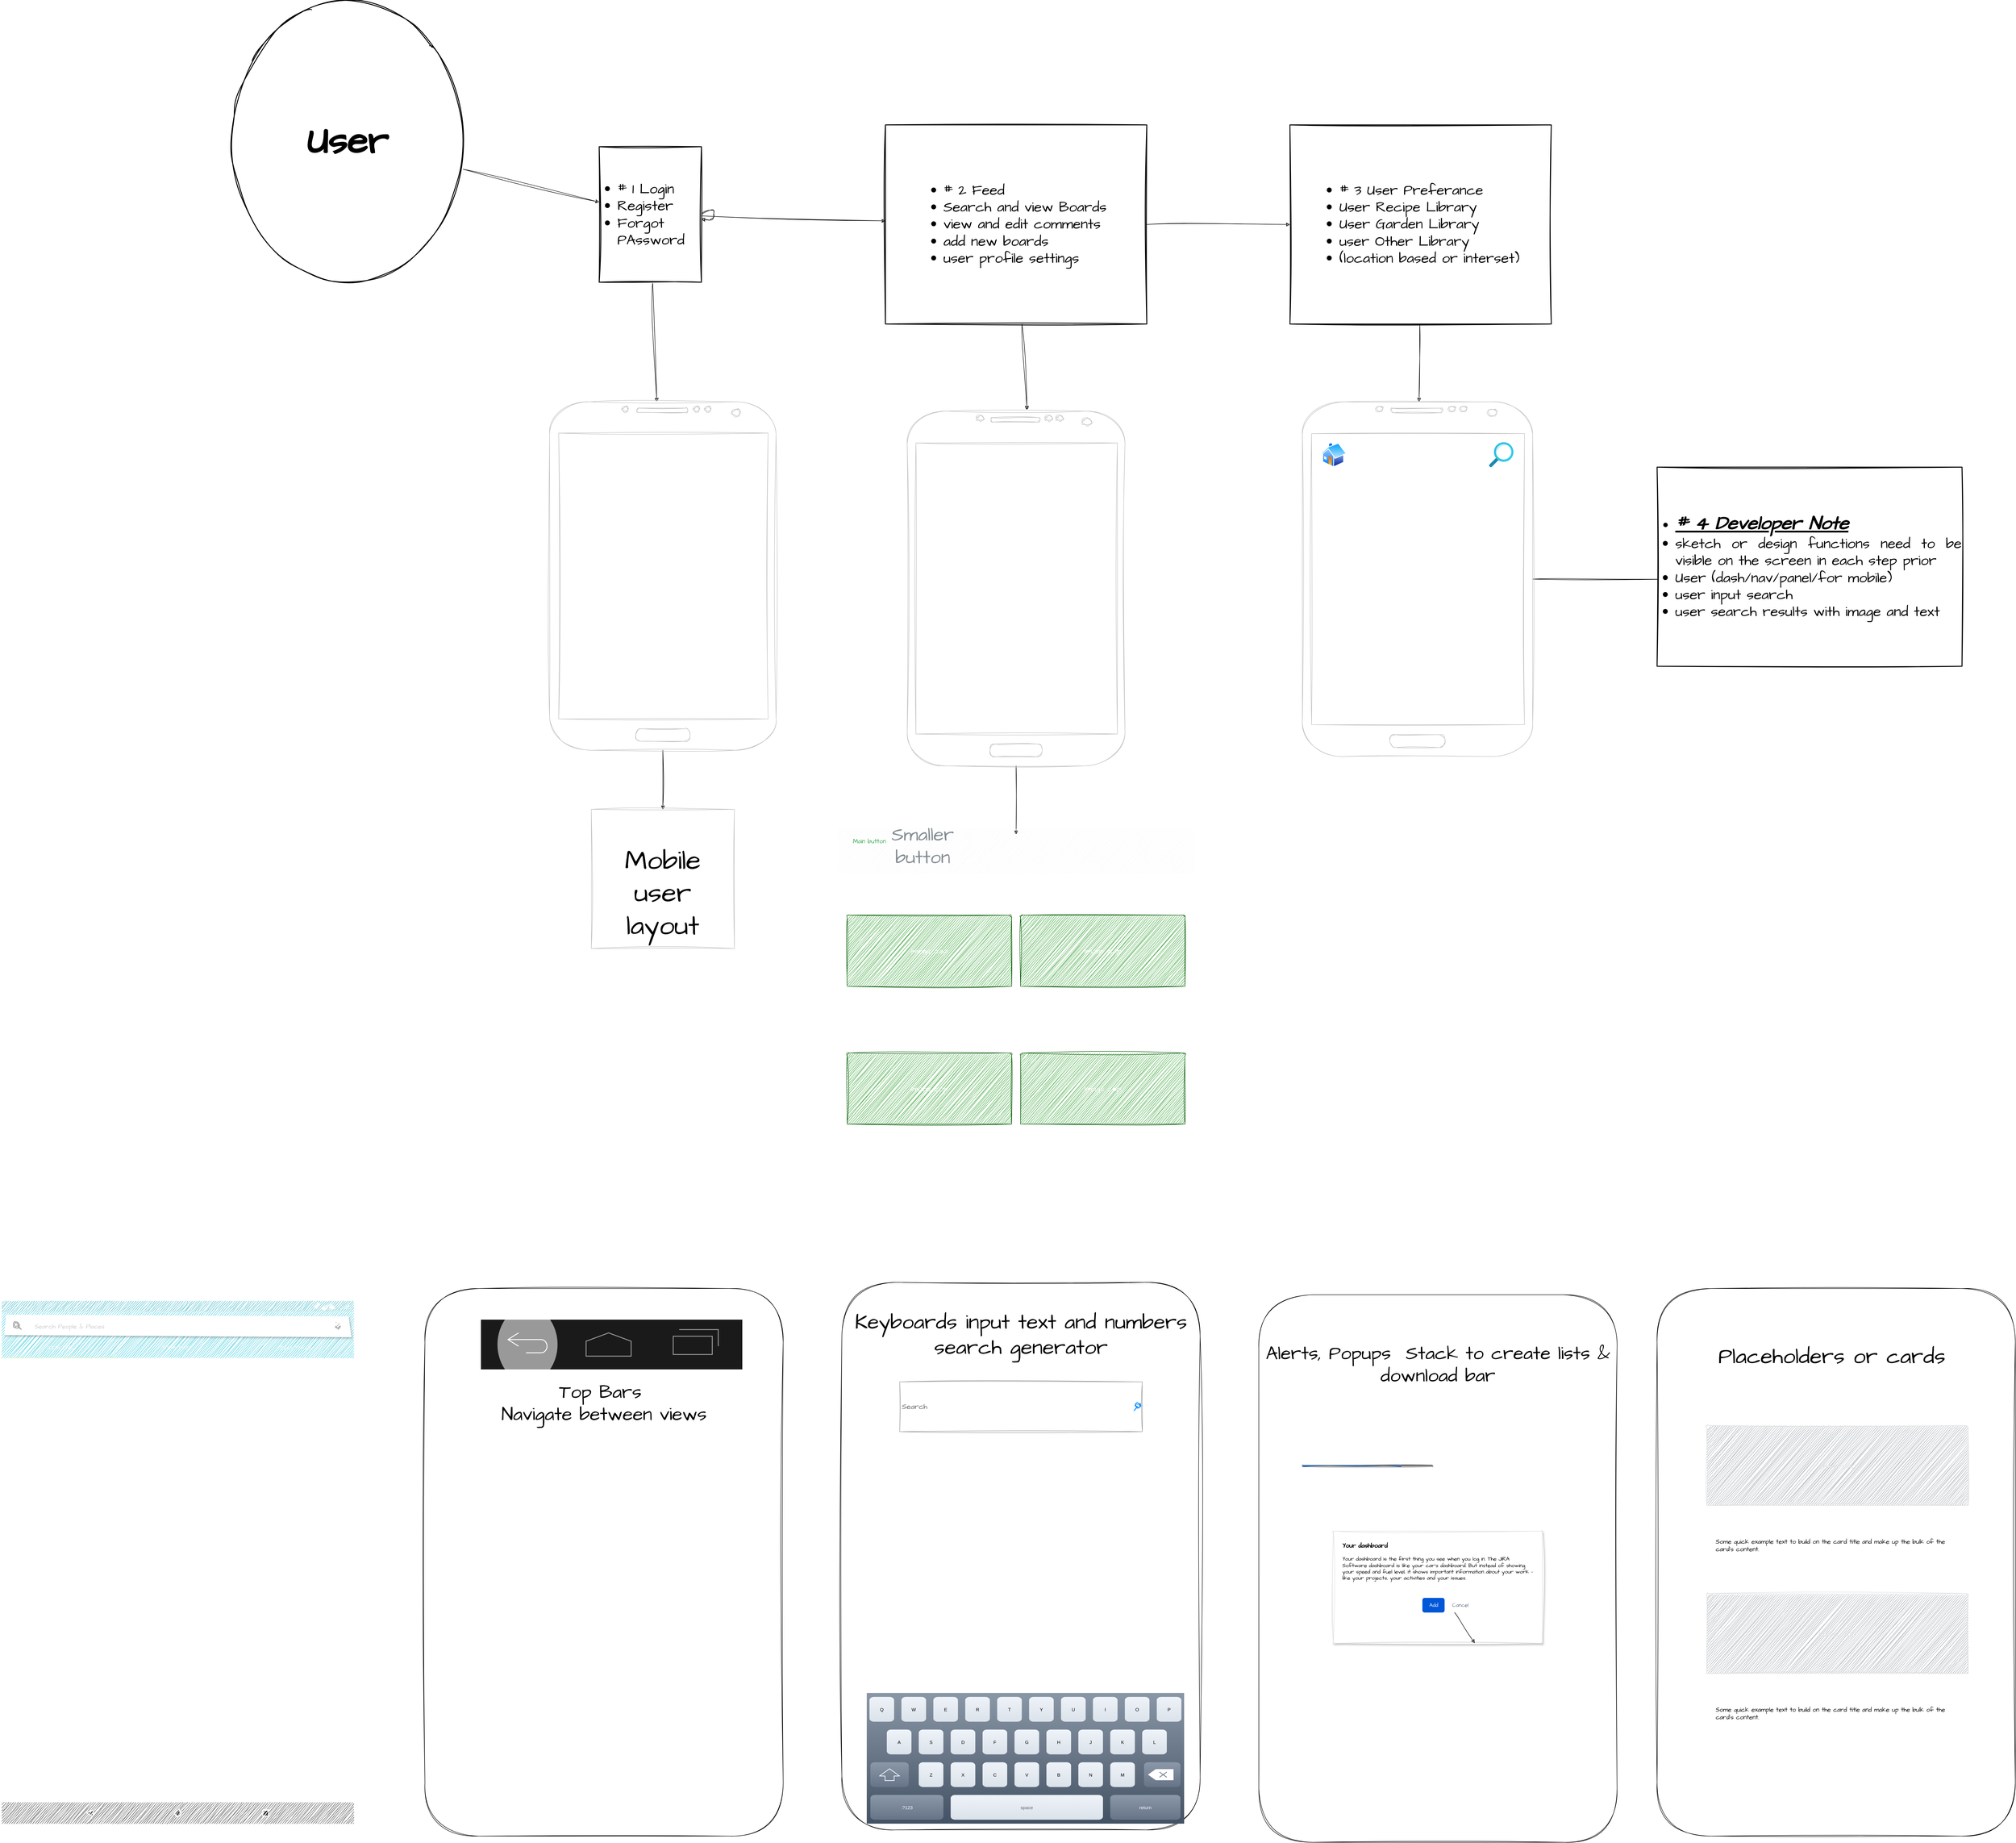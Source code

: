 <mxfile>
    <diagram id="JkBaxU73oza7Fzi8BEPE" name="Page-1">
        <mxGraphModel dx="5040" dy="3980" grid="1" gridSize="14" guides="1" tooltips="1" connect="1" arrows="1" fold="1" page="0" pageScale="1" pageWidth="850" pageHeight="1100" math="0" shadow="0">
            <root>
                <mxCell id="0"/>
                <mxCell id="1" parent="0"/>
                <mxCell id="4" value="" style="edgeStyle=none;sketch=1;hachureGap=4;jiggle=2;curveFitting=1;html=1;fontFamily=Architects Daughter;fontSource=https%3A%2F%2Ffonts.googleapis.com%2Fcss%3Ffamily%3DArchitects%2BDaughter;fontSize=16;" parent="1" source="2" target="3" edge="1">
                    <mxGeometry relative="1" as="geometry"/>
                </mxCell>
                <mxCell id="2" value="&lt;h1&gt;&lt;font style=&quot;font-size: 85px;&quot;&gt;User&lt;/font&gt;&lt;/h1&gt;" style="strokeWidth=2;html=1;shape=mxgraph.flowchart.start_2;whiteSpace=wrap;sketch=1;hachureGap=4;jiggle=2;curveFitting=1;fontFamily=Architects Daughter;fontSource=https%3A%2F%2Ffonts.googleapis.com%2Fcss%3Ffamily%3DArchitects%2BDaughter;fontSize=20;" parent="1" vertex="1">
                    <mxGeometry x="-994" y="-812" width="520" height="634" as="geometry"/>
                </mxCell>
                <mxCell id="5" style="edgeStyle=none;sketch=1;hachureGap=4;jiggle=2;curveFitting=1;html=1;fontFamily=Architects Daughter;fontSource=https%3A%2F%2Ffonts.googleapis.com%2Fcss%3Ffamily%3DArchitects%2BDaughter;fontSize=16;" parent="1" source="3" target="8" edge="1">
                    <mxGeometry relative="1" as="geometry">
                        <mxPoint x="322" y="140" as="targetPoint"/>
                    </mxGeometry>
                </mxCell>
                <mxCell id="12" value="" style="edgeStyle=none;sketch=1;hachureGap=4;jiggle=2;curveFitting=1;html=1;fontFamily=Architects Daughter;fontSource=https%3A%2F%2Ffonts.googleapis.com%2Fcss%3Ffamily%3DArchitects%2BDaughter;fontSize=61;" parent="1" source="3" target="11" edge="1">
                    <mxGeometry relative="1" as="geometry"/>
                </mxCell>
                <mxCell id="3" value="&lt;h2&gt;&lt;div style=&quot;text-align: justify; font-size: 32px;&quot;&gt;&lt;ul&gt;&lt;li&gt;&lt;span style=&quot;background-color: initial; font-weight: normal;&quot;&gt;# 1 Login&lt;/span&gt;&lt;/li&gt;&lt;li&gt;&lt;span style=&quot;background-color: initial; font-weight: normal;&quot;&gt;Register&lt;/span&gt;&lt;/li&gt;&lt;li&gt;&lt;span style=&quot;background-color: initial; font-weight: normal;&quot;&gt;Forgot PAssword&lt;/span&gt;&lt;/li&gt;&lt;/ul&gt;&lt;/div&gt;&lt;/h2&gt;" style="whiteSpace=wrap;html=1;fontSize=20;fontFamily=Architects Daughter;strokeWidth=2;sketch=1;hachureGap=4;jiggle=2;curveFitting=1;fontSource=https%3A%2F%2Ffonts.googleapis.com%2Fcss%3Ffamily%3DArchitects%2BDaughter;align=center;" parent="1" vertex="1">
                    <mxGeometry x="-168" y="-483" width="230" height="305" as="geometry"/>
                </mxCell>
                <mxCell id="14" value="" style="edgeStyle=none;sketch=1;hachureGap=4;jiggle=2;curveFitting=1;html=1;fontFamily=Architects Daughter;fontSource=https%3A%2F%2Ffonts.googleapis.com%2Fcss%3Ffamily%3DArchitects%2BDaughter;fontSize=61;" parent="1" source="8" target="13" edge="1">
                    <mxGeometry relative="1" as="geometry"/>
                </mxCell>
                <mxCell id="8" value="" style="verticalLabelPosition=bottom;verticalAlign=top;html=1;shadow=0;dashed=0;strokeWidth=1;shape=mxgraph.android.phone2;strokeColor=#c0c0c0;sketch=1;hachureGap=4;jiggle=2;curveFitting=1;fontFamily=Architects Daughter;fontSource=https%3A%2F%2Ffonts.googleapis.com%2Fcss%3Ffamily%3DArchitects%2BDaughter;fontSize=61;" parent="1" vertex="1">
                    <mxGeometry x="-279.5" y="91" width="509.5" height="784" as="geometry"/>
                </mxCell>
                <mxCell id="16" style="edgeStyle=none;sketch=1;hachureGap=4;jiggle=2;curveFitting=1;html=1;entryX=0.55;entryY=-0.004;entryDx=0;entryDy=0;entryPerimeter=0;fontFamily=Architects Daughter;fontSource=https%3A%2F%2Ffonts.googleapis.com%2Fcss%3Ffamily%3DArchitects%2BDaughter;fontSize=61;" parent="1" source="11" target="15" edge="1">
                    <mxGeometry relative="1" as="geometry"/>
                </mxCell>
                <mxCell id="20" style="edgeStyle=none;sketch=1;hachureGap=4;jiggle=2;curveFitting=1;html=1;exitX=1;exitY=0.5;exitDx=0;exitDy=0;entryX=0;entryY=0.5;entryDx=0;entryDy=0;fontFamily=Architects Daughter;fontSource=https%3A%2F%2Ffonts.googleapis.com%2Fcss%3Ffamily%3DArchitects%2BDaughter;fontSize=16;" edge="1" parent="1" source="11" target="19">
                    <mxGeometry relative="1" as="geometry"/>
                </mxCell>
                <mxCell id="11" value="&lt;h2&gt;&lt;div style=&quot;text-align: justify; font-size: 32px;&quot;&gt;&lt;ul&gt;&lt;li&gt;&lt;span style=&quot;background-color: initial; font-weight: normal;&quot;&gt;# 2 Feed&lt;/span&gt;&lt;/li&gt;&lt;li&gt;&lt;span style=&quot;background-color: initial; font-weight: normal;&quot;&gt;Search and view Boards&lt;/span&gt;&lt;/li&gt;&lt;li&gt;&lt;span style=&quot;background-color: initial; font-weight: normal;&quot;&gt;view and edit comments&lt;/span&gt;&lt;/li&gt;&lt;li&gt;&lt;span style=&quot;background-color: initial; font-weight: normal;&quot;&gt;add new boards&lt;/span&gt;&lt;/li&gt;&lt;li&gt;&lt;span style=&quot;background-color: initial; font-weight: normal;&quot;&gt;user profile settings&amp;nbsp;&lt;/span&gt;&lt;/li&gt;&lt;/ul&gt;&lt;/div&gt;&lt;/h2&gt;" style="whiteSpace=wrap;html=1;fontSize=20;fontFamily=Architects Daughter;strokeWidth=2;sketch=1;hachureGap=4;jiggle=2;curveFitting=1;fontSource=https%3A%2F%2Ffonts.googleapis.com%2Fcss%3Ffamily%3DArchitects%2BDaughter;align=center;" parent="1" vertex="1">
                    <mxGeometry x="476" y="-532" width="588" height="448" as="geometry"/>
                </mxCell>
                <mxCell id="13" value="&lt;br&gt;Mobile user &lt;br&gt;layout" style="whiteSpace=wrap;html=1;fontSize=61;fontFamily=Architects Daughter;verticalAlign=top;strokeColor=#c0c0c0;shadow=0;dashed=0;strokeWidth=1;sketch=1;hachureGap=4;jiggle=2;curveFitting=1;fontSource=https%3A%2F%2Ffonts.googleapis.com%2Fcss%3Ffamily%3DArchitects%2BDaughter;" parent="1" vertex="1">
                    <mxGeometry x="-185.75" y="1008" width="322" height="313" as="geometry"/>
                </mxCell>
                <mxCell id="32" style="edgeStyle=none;sketch=1;hachureGap=4;jiggle=2;curveFitting=1;html=1;fontFamily=Architects Daughter;fontSource=https%3A%2F%2Ffonts.googleapis.com%2Fcss%3Ffamily%3DArchitects%2BDaughter;fontSize=42;" edge="1" parent="1" source="15">
                    <mxGeometry relative="1" as="geometry">
                        <mxPoint x="770" y="1064.0" as="targetPoint"/>
                    </mxGeometry>
                </mxCell>
                <mxCell id="15" value="" style="verticalLabelPosition=bottom;verticalAlign=top;html=1;shadow=0;dashed=0;strokeWidth=1;shape=mxgraph.android.phone2;strokeColor=#c0c0c0;sketch=1;hachureGap=4;jiggle=2;curveFitting=1;fontFamily=Architects Daughter;fontSource=https%3A%2F%2Ffonts.googleapis.com%2Fcss%3Ffamily%3DArchitects%2BDaughter;fontSize=61;" parent="1" vertex="1">
                    <mxGeometry x="525" y="112" width="490" height="798" as="geometry"/>
                </mxCell>
                <mxCell id="21" style="edgeStyle=none;sketch=1;hachureGap=4;jiggle=2;curveFitting=1;html=1;fontFamily=Architects Daughter;fontSource=https%3A%2F%2Ffonts.googleapis.com%2Fcss%3Ffamily%3DArchitects%2BDaughter;fontSize=16;" edge="1" parent="1" source="19" target="22">
                    <mxGeometry relative="1" as="geometry">
                        <mxPoint x="1680" y="84" as="targetPoint"/>
                    </mxGeometry>
                </mxCell>
                <mxCell id="19" value="&lt;h2&gt;&lt;div style=&quot;text-align: justify; font-size: 32px;&quot;&gt;&lt;ul&gt;&lt;li&gt;&lt;span style=&quot;background-color: initial; font-weight: normal;&quot;&gt;# 3 User Preferance&lt;/span&gt;&lt;/li&gt;&lt;li&gt;&lt;span style=&quot;background-color: initial; font-weight: normal;&quot;&gt;User Recipe Library&lt;/span&gt;&lt;br&gt;&lt;/li&gt;&lt;li&gt;&lt;span style=&quot;background-color: initial; font-weight: normal;&quot;&gt;User Garden Library&lt;/span&gt;&lt;/li&gt;&lt;li&gt;&lt;span style=&quot;background-color: initial; font-weight: normal;&quot;&gt;user Other Library&amp;nbsp;&lt;/span&gt;&lt;/li&gt;&lt;li&gt;&lt;span style=&quot;background-color: initial; font-weight: normal;&quot;&gt;(location based or interset)&lt;/span&gt;&lt;br&gt;&lt;/li&gt;&lt;/ul&gt;&lt;/div&gt;&lt;/h2&gt;" style="whiteSpace=wrap;html=1;fontSize=20;fontFamily=Architects Daughter;strokeWidth=2;sketch=1;hachureGap=4;jiggle=2;curveFitting=1;fontSource=https%3A%2F%2Ffonts.googleapis.com%2Fcss%3Ffamily%3DArchitects%2BDaughter;align=center;" vertex="1" parent="1">
                    <mxGeometry x="1386" y="-532" width="588" height="448" as="geometry"/>
                </mxCell>
                <mxCell id="28" style="edgeStyle=none;sketch=1;hachureGap=4;jiggle=2;curveFitting=1;html=1;fontFamily=Architects Daughter;fontSource=https%3A%2F%2Ffonts.googleapis.com%2Fcss%3Ffamily%3DArchitects%2BDaughter;fontSize=85;" edge="1" parent="1" source="22">
                    <mxGeometry relative="1" as="geometry">
                        <mxPoint x="2254" y="490" as="targetPoint"/>
                    </mxGeometry>
                </mxCell>
                <mxCell id="22" value="" style="verticalLabelPosition=bottom;verticalAlign=top;html=1;shadow=0;dashed=0;strokeWidth=1;shape=mxgraph.android.phone2;strokeColor=#c0c0c0;sketch=1;hachureGap=4;jiggle=2;curveFitting=1;fontFamily=Architects Daughter;fontSource=https%3A%2F%2Ffonts.googleapis.com%2Fcss%3Ffamily%3DArchitects%2BDaughter;fontSize=20;" vertex="1" parent="1">
                    <mxGeometry x="1414" y="91" width="518" height="798" as="geometry"/>
                </mxCell>
                <mxCell id="23" style="edgeStyle=none;sketch=1;hachureGap=4;jiggle=2;curveFitting=1;html=1;exitX=1;exitY=0.5;exitDx=0;exitDy=0;fontFamily=Architects Daughter;fontSource=https%3A%2F%2Ffonts.googleapis.com%2Fcss%3Ffamily%3DArchitects%2BDaughter;fontSize=16;" edge="1" parent="1" source="3" target="3">
                    <mxGeometry relative="1" as="geometry"/>
                </mxCell>
                <mxCell id="29" value="&lt;h2&gt;&lt;div style=&quot;text-align: justify;&quot;&gt;&lt;ul style=&quot;&quot;&gt;&lt;li style=&quot;&quot;&gt;&lt;span style=&quot;background-color: initial;&quot;&gt;&lt;font size=&quot;1&quot; style=&quot;&quot;&gt;&lt;span style=&quot;font-size: 42px;&quot;&gt;&lt;i&gt;&lt;u&gt;# 4 Developer Note&lt;/u&gt;&lt;/i&gt;&lt;/span&gt;&lt;/font&gt;&lt;/span&gt;&lt;/li&gt;&lt;li style=&quot;font-size: 32px;&quot;&gt;&lt;span style=&quot;font-weight: normal;&quot;&gt;&lt;span style=&quot;background-color: initial;&quot;&gt;sketch or design functions need to be visible on the screen in each step prior&lt;/span&gt;&lt;br&gt;&lt;/span&gt;&lt;/li&gt;&lt;li style=&quot;font-size: 32px;&quot;&gt;&lt;span style=&quot;background-color: initial; font-weight: normal;&quot;&gt;User (dash/nav/panel/for mobile)&lt;/span&gt;&lt;/li&gt;&lt;li style=&quot;font-size: 32px;&quot;&gt;&lt;span style=&quot;background-color: initial; font-weight: normal;&quot;&gt;user input search&amp;nbsp;&lt;/span&gt;&lt;/li&gt;&lt;li style=&quot;font-size: 32px;&quot;&gt;&lt;span style=&quot;font-weight: normal;&quot;&gt;user search results with image and text&lt;/span&gt;&lt;/li&gt;&lt;/ul&gt;&lt;/div&gt;&lt;/h2&gt;" style="whiteSpace=wrap;html=1;fontSize=20;fontFamily=Architects Daughter;strokeWidth=2;sketch=1;hachureGap=4;jiggle=2;curveFitting=1;fontSource=https%3A%2F%2Ffonts.googleapis.com%2Fcss%3Ffamily%3DArchitects%2BDaughter;align=center;" vertex="1" parent="1">
                    <mxGeometry x="2212" y="238" width="686" height="448" as="geometry"/>
                </mxCell>
                <mxCell id="42" value="&lt;b&gt;&lt;font style=&quot;font-size: 20px&quot;&gt;Card title&lt;/font&gt;&lt;/b&gt;&lt;br&gt;&lt;br&gt;This is a wider card with supporting text below as a natural lead-in to additional content. This content is a little bit longer." style="html=1;shadow=0;dashed=0;shape=mxgraph.bootstrap.rrect;rSize=5;strokeColor=#005700;html=1;whiteSpace=wrap;fillColor=#008a00;fontColor=#ffffff;verticalAlign=top;align=left;spacing=20;spacingBottom=0;fontSize=14;spacingTop=160;sketch=1;hachureGap=4;jiggle=2;curveFitting=1;fontFamily=Architects Daughter;fontSource=https%3A%2F%2Ffonts.googleapis.com%2Fcss%3Ffamily%3DArchitects%2BDaughter;" vertex="1" parent="1">
                    <mxGeometry x="390" y="1246" width="370" height="290" as="geometry"/>
                </mxCell>
                <mxCell id="43" value="Image cap" style="html=1;shadow=0;dashed=0;shape=mxgraph.bootstrap.topButton;rSize=5;perimeter=none;whiteSpace=wrap;fillColor=#008a00;strokeColor=#005700;fontColor=#ffffff;resizeWidth=1;fontSize=18;sketch=1;hachureGap=4;jiggle=2;curveFitting=1;fontFamily=Architects Daughter;fontSource=https%3A%2F%2Ffonts.googleapis.com%2Fcss%3Ffamily%3DArchitects%2BDaughter;" vertex="1" parent="42">
                    <mxGeometry width="370" height="160" relative="1" as="geometry"/>
                </mxCell>
                <mxCell id="44" value="&lt;b&gt;&lt;font style=&quot;font-size: 20px&quot;&gt;Card title&lt;/font&gt;&lt;/b&gt;&lt;br&gt;&lt;br&gt;This is a wider card with supporting text below as a natural lead-in to additional content. This content is a little bit longer." style="html=1;shadow=0;dashed=0;shape=mxgraph.bootstrap.rrect;rSize=5;strokeColor=#005700;html=1;whiteSpace=wrap;fillColor=#008a00;fontColor=#ffffff;verticalAlign=top;align=left;spacing=20;spacingBottom=0;fontSize=14;spacingTop=160;sketch=1;hachureGap=4;jiggle=2;curveFitting=1;fontFamily=Architects Daughter;fontSource=https%3A%2F%2Ffonts.googleapis.com%2Fcss%3Ffamily%3DArchitects%2BDaughter;" vertex="1" parent="1">
                    <mxGeometry x="780" y="1246" width="370" height="290" as="geometry"/>
                </mxCell>
                <mxCell id="45" value="Image cap" style="html=1;shadow=0;dashed=0;shape=mxgraph.bootstrap.topButton;rSize=5;perimeter=none;whiteSpace=wrap;fillColor=#008a00;strokeColor=#005700;fontColor=#ffffff;resizeWidth=1;fontSize=18;sketch=1;hachureGap=4;jiggle=2;curveFitting=1;fontFamily=Architects Daughter;fontSource=https%3A%2F%2Ffonts.googleapis.com%2Fcss%3Ffamily%3DArchitects%2BDaughter;" vertex="1" parent="44">
                    <mxGeometry width="370" height="160" relative="1" as="geometry"/>
                </mxCell>
                <mxCell id="46" value="&lt;b&gt;&lt;font style=&quot;font-size: 20px&quot;&gt;Card title&lt;/font&gt;&lt;/b&gt;&lt;br&gt;&lt;br&gt;This is a wider card with supporting text below as a natural lead-in to additional content." style="html=1;shadow=0;dashed=0;shape=mxgraph.bootstrap.rrect;rSize=5;strokeColor=#005700;html=1;whiteSpace=wrap;fillColor=#008a00;fontColor=#ffffff;verticalAlign=top;align=left;spacing=20;spacingBottom=0;fontSize=14;spacingTop=160;sketch=1;hachureGap=4;jiggle=2;curveFitting=1;fontFamily=Architects Daughter;fontSource=https%3A%2F%2Ffonts.googleapis.com%2Fcss%3Ffamily%3DArchitects%2BDaughter;" vertex="1" parent="1">
                    <mxGeometry x="390" y="1556" width="370" height="270" as="geometry"/>
                </mxCell>
                <mxCell id="47" value="Image cap" style="html=1;shadow=0;dashed=0;shape=mxgraph.bootstrap.topButton;rSize=5;perimeter=none;whiteSpace=wrap;fillColor=#008a00;strokeColor=#005700;fontColor=#ffffff;resizeWidth=1;fontSize=18;sketch=1;hachureGap=4;jiggle=2;curveFitting=1;fontFamily=Architects Daughter;fontSource=https%3A%2F%2Ffonts.googleapis.com%2Fcss%3Ffamily%3DArchitects%2BDaughter;" vertex="1" parent="46">
                    <mxGeometry width="370" height="160" relative="1" as="geometry"/>
                </mxCell>
                <mxCell id="48" value="&lt;b&gt;&lt;font style=&quot;font-size: 20px&quot;&gt;Card title&lt;/font&gt;&lt;/b&gt;&lt;br&gt;&lt;br&gt;This is a wider card with supporting text below as a natural lead-in to additional content. This content is a little bit longer." style="html=1;shadow=0;dashed=0;shape=mxgraph.bootstrap.rrect;rSize=5;strokeColor=#005700;html=1;whiteSpace=wrap;fillColor=#008a00;fontColor=#ffffff;verticalAlign=top;align=left;spacing=20;spacingBottom=0;fontSize=14;spacingTop=160;sketch=1;hachureGap=4;jiggle=2;curveFitting=1;fontFamily=Architects Daughter;fontSource=https%3A%2F%2Ffonts.googleapis.com%2Fcss%3Ffamily%3DArchitects%2BDaughter;" vertex="1" parent="1">
                    <mxGeometry x="780" y="1556" width="370" height="290" as="geometry"/>
                </mxCell>
                <mxCell id="49" value="Image cap" style="html=1;shadow=0;dashed=0;shape=mxgraph.bootstrap.topButton;rSize=5;perimeter=none;whiteSpace=wrap;fillColor=#008a00;strokeColor=#005700;fontColor=#ffffff;resizeWidth=1;fontSize=18;sketch=1;hachureGap=4;jiggle=2;curveFitting=1;fontFamily=Architects Daughter;fontSource=https%3A%2F%2Ffonts.googleapis.com%2Fcss%3Ffamily%3DArchitects%2BDaughter;" vertex="1" parent="48">
                    <mxGeometry width="370" height="160" relative="1" as="geometry"/>
                </mxCell>
                <mxCell id="55" value="" style="html=1;shadow=0;dashed=0;fillColor=#F8F9FA;strokeColor=none;fontSize=16;fontColor=#181819;align=left;spacing=15;sketch=1;hachureGap=4;jiggle=2;curveFitting=1;fontFamily=Architects Daughter;fontSource=https%3A%2F%2Ffonts.googleapis.com%2Fcss%3Ffamily%3DArchitects%2BDaughter;" vertex="1" parent="1">
                    <mxGeometry x="370" y="1050" width="800" height="102" as="geometry"/>
                </mxCell>
                <mxCell id="56" value="Main button" style="html=1;shadow=0;dashed=0;shape=mxgraph.bootstrap.rrect;rSize=5;strokeColor=#33A64C;html=1;whiteSpace=wrap;fillColor=none;fontColor=#33A64C;align=center;spacingLeft=0;fontSize=14;sketch=1;hachureGap=4;jiggle=2;curveFitting=1;fontFamily=Architects Daughter;fontSource=https%3A%2F%2Ffonts.googleapis.com%2Fcss%3Ffamily%3DArchitects%2BDaughter;" vertex="1" parent="55">
                    <mxGeometry width="120" height="40" relative="1" as="geometry">
                        <mxPoint x="10" y="10" as="offset"/>
                    </mxGeometry>
                </mxCell>
                <mxCell id="57" value="Smaller button" style="html=1;shadow=0;dashed=0;shape=mxgraph.bootstrap.rrect;rSize=5;;strokeColor=#6C767D;fontColor=#848D92;fillColor=none;rSize=5;perimeter=none;whiteSpace=wrap;resizeHeight=1;sketch=1;hachureGap=4;jiggle=2;curveFitting=1;fontFamily=Architects Daughter;fontSource=https%3A%2F%2Ffonts.googleapis.com%2Fcss%3Ffamily%3DArchitects%2BDaughter;fontSize=42;" vertex="1" parent="55">
                    <mxGeometry width="120" height="51" relative="1" as="geometry">
                        <mxPoint x="130" y="15" as="offset"/>
                    </mxGeometry>
                </mxCell>
                <mxCell id="58" value="" style="aspect=fixed;perimeter=ellipsePerimeter;html=1;align=center;shadow=0;dashed=0;spacingTop=3;image;image=img/lib/active_directory/home.svg;sketch=1;hachureGap=4;jiggle=2;curveFitting=1;fontFamily=Architects Daughter;fontSource=https%3A%2F%2Ffonts.googleapis.com%2Fcss%3Ffamily%3DArchitects%2BDaughter;fontSize=42;" vertex="1" parent="1">
                    <mxGeometry x="1456" y="182" width="57.73" height="56" as="geometry"/>
                </mxCell>
                <mxCell id="59" value="" style="aspect=fixed;html=1;points=[];align=center;image;fontSize=12;image=img/lib/azure2/general/Search.svg;sketch=1;hachureGap=4;jiggle=2;curveFitting=1;fontFamily=Architects Daughter;fontSource=https%3A%2F%2Ffonts.googleapis.com%2Fcss%3Ffamily%3DArchitects%2BDaughter;" vertex="1" parent="1">
                    <mxGeometry x="1834" y="182" width="55.14" height="56" as="geometry"/>
                </mxCell>
                <mxCell id="61" value="&lt;br&gt;&lt;br&gt;&lt;br&gt;&lt;br&gt;Top Bars&amp;nbsp;&lt;br&gt;Navigate between views" style="rounded=1;whiteSpace=wrap;html=1;sketch=1;hachureGap=4;jiggle=2;curveFitting=1;fontFamily=Architects Daughter;fontSource=https%3A%2F%2Ffonts.googleapis.com%2Fcss%3Ffamily%3DArchitects%2BDaughter;fontSize=42;verticalAlign=top;" vertex="1" parent="1">
                    <mxGeometry x="-560" y="2086" width="806" height="1232" as="geometry"/>
                </mxCell>
                <mxCell id="62" value="&lt;font style=&quot;font-size: 49px;&quot;&gt;&lt;br&gt;&lt;br&gt;Placeholders or cards&amp;nbsp;&lt;/font&gt;" style="rounded=1;whiteSpace=wrap;html=1;sketch=1;hachureGap=4;jiggle=2;curveFitting=1;fontFamily=Architects Daughter;fontSource=https%3A%2F%2Ffonts.googleapis.com%2Fcss%3Ffamily%3DArchitects%2BDaughter;fontSize=42;verticalAlign=top;" vertex="1" parent="1">
                    <mxGeometry x="2212" y="2086" width="806" height="1232" as="geometry"/>
                </mxCell>
                <mxCell id="63" value="&lt;font style=&quot;font-size: 47px;&quot;&gt;&lt;br&gt;Keyboards input text and numbers search generator&lt;/font&gt;" style="rounded=1;whiteSpace=wrap;html=1;sketch=1;hachureGap=4;jiggle=2;curveFitting=1;fontFamily=Architects Daughter;fontSource=https%3A%2F%2Ffonts.googleapis.com%2Fcss%3Ffamily%3DArchitects%2BDaughter;fontSize=42;verticalAlign=top;" vertex="1" parent="1">
                    <mxGeometry x="378" y="2072" width="806" height="1232" as="geometry"/>
                </mxCell>
                <mxCell id="64" value="&lt;br&gt;&lt;br&gt;Alerts, Popups&amp;nbsp; Stack to create lists &amp;amp; download bar" style="rounded=1;whiteSpace=wrap;html=1;sketch=1;hachureGap=4;jiggle=2;curveFitting=1;fontFamily=Architects Daughter;fontSource=https%3A%2F%2Ffonts.googleapis.com%2Fcss%3Ffamily%3DArchitects%2BDaughter;fontSize=42;verticalAlign=top;" vertex="1" parent="1">
                    <mxGeometry x="1316" y="2100" width="806" height="1232" as="geometry"/>
                </mxCell>
                <mxCell id="65" value="" style="verticalLabelPosition=bottom;verticalAlign=top;html=1;shadow=0;dashed=0;strokeWidth=1;shape=mxgraph.ios.iKeybLett;sketch=0;hachureGap=4;jiggle=2;curveFitting=1;fontFamily=Architects Daughter;fontSource=https%3A%2F%2Ffonts.googleapis.com%2Fcss%3Ffamily%3DArchitects%2BDaughter;fontSize=42;" vertex="1" parent="1">
                    <mxGeometry x="434" y="2996" width="714" height="294" as="geometry"/>
                </mxCell>
                <mxCell id="69" value="Search" style="strokeWidth=1;shadow=0;dashed=0;align=center;html=1;shape=mxgraph.mockup.forms.searchBox;strokeColor=#999999;mainText=;strokeColor2=#008cff;fontColor=#666666;fontSize=17;align=left;spacingLeft=3;sketch=1;hachureGap=4;jiggle=2;curveFitting=1;fontFamily=Architects Daughter;fontSource=https%3A%2F%2Ffonts.googleapis.com%2Fcss%3Ffamily%3DArchitects%2BDaughter;" vertex="1" parent="1">
                    <mxGeometry x="508" y="2296" width="546" height="112" as="geometry"/>
                </mxCell>
                <mxCell id="70" value="&lt;b&gt;&lt;font style=&quot;font-size: 14px&quot;&gt;Your dashboard&lt;/font&gt;&lt;/b&gt;&lt;div&gt;&lt;/div&gt;&lt;div&gt;&#10;Your dashboard is the first thing you see when you log in. The JIRA Software dashboard is like your car&amp;apos;s dashboard. But instead of showing your speed and fuel level, it shows important information about your work - like your projects, your activities and your issues.&lt;/div&gt;" style="html=1;rounded=1;fillColor=#ffffff;strokeColor=#DFE1E5;fontSize=12;align=left;fontColor=#000000;shadow=1;arcSize=1;whiteSpace=wrap;spacing=20;verticalAlign=top;sketch=1;hachureGap=4;pointerEvents=0;fontFamily=Architects Daughter;fontSource=https%3A%2F%2Ffonts.googleapis.com%2Fcss%3Ffamily%3DArchitects%2BDaughter;jiggle=2;curveFitting=1;" vertex="1" parent="1">
                    <mxGeometry x="1484" y="2632" width="470" height="252" as="geometry"/>
                </mxCell>
                <mxCell id="71" value="Add" style="dashed=0;html=1;rounded=1;fillColor=#0057D8;strokeColor=none;fontSize=12;align=center;fontStyle=0;strokeWidth=2;fontColor=#ffffff;sketch=0;hachureGap=4;pointerEvents=0;fontFamily=Architects Daughter;fontSource=https%3A%2F%2Ffonts.googleapis.com%2Fcss%3Ffamily%3DArchitects%2BDaughter;jiggle=2;curveFitting=1;" vertex="1" parent="70">
                    <mxGeometry width="50" height="33" relative="1" as="geometry">
                        <mxPoint x="200" y="150" as="offset"/>
                    </mxGeometry>
                </mxCell>
                <mxCell id="72" value="Cancel" style="dashed=0;html=1;rounded=1;fillColor=none;strokeColor=none;fontSize=12;align=center;fontStyle=0;strokeWidth=2;fontColor=#596780;sketch=1;hachureGap=4;pointerEvents=0;fontFamily=Architects Daughter;fontSource=https%3A%2F%2Ffonts.googleapis.com%2Fcss%3Ffamily%3DArchitects%2BDaughter;jiggle=2;curveFitting=1;" vertex="1" parent="70">
                    <mxGeometry width="50" height="33" relative="1" as="geometry">
                        <mxPoint x="260" y="150" as="offset"/>
                    </mxGeometry>
                </mxCell>
                <mxCell id="73" style="edgeStyle=none;sketch=1;hachureGap=4;jiggle=2;curveFitting=1;html=1;exitX=0.25;exitY=1;exitDx=0;exitDy=0;fontFamily=Architects Daughter;fontSource=https%3A%2F%2Ffonts.googleapis.com%2Fcss%3Ffamily%3DArchitects%2BDaughter;fontSize=47;fontColor=#7F00FF;" edge="1" parent="70" source="72" target="70">
                    <mxGeometry relative="1" as="geometry"/>
                </mxCell>
                <mxCell id="74" value="" style="verticalLabelPosition=bottom;verticalAlign=top;html=1;shadow=0;dashed=0;strokeWidth=2;shape=mxgraph.android.navigation_bar_2;fillColor=#1A1A1A;strokeColor=#999999;sketch=0;hachureGap=4;jiggle=2;curveFitting=1;fontFamily=Architects Daughter;fontSource=https%3A%2F%2Ffonts.googleapis.com%2Fcss%3Ffamily%3DArchitects%2BDaughter;fontSize=47;fontColor=#7F00FF;" vertex="1" parent="1">
                    <mxGeometry x="-434" y="2156" width="588" height="112" as="geometry"/>
                </mxCell>
                <mxCell id="75" value="" style="dashed=0;shape=rect;fillColor=#ffffff;strokeColor=none;sketch=1;hachureGap=4;jiggle=2;curveFitting=1;fontFamily=Architects Daughter;fontSource=https%3A%2F%2Ffonts.googleapis.com%2Fcss%3Ffamily%3DArchitects%2BDaughter;fontSize=47;fontColor=#7F00FF;" vertex="1" parent="1">
                    <mxGeometry x="-1512" y="2114" width="792" height="1176" as="geometry"/>
                </mxCell>
                <mxCell id="76" value="12:30" style="dashed=0;shape=rect;align=right;fillColor=#00A0B4;strokeColor=none;fontColor=#FFFFFF;spacingRight=4;spacingTop=1;fontStyle=0;fontSize=13;resizeWidth=1;sketch=1;hachureGap=4;jiggle=2;curveFitting=1;fontFamily=Architects Daughter;fontSource=https%3A%2F%2Ffonts.googleapis.com%2Fcss%3Ffamily%3DArchitects%2BDaughter;" vertex="1" parent="75">
                    <mxGeometry width="792" height="24" relative="1" as="geometry"/>
                </mxCell>
                <mxCell id="77" value="" style="dashed=0;shape=mxgraph.gmdl.top_bar;strokeColor=none;sketch=1;hachureGap=4;jiggle=2;curveFitting=1;fontFamily=Architects Daughter;fontSource=https%3A%2F%2Ffonts.googleapis.com%2Fcss%3Ffamily%3DArchitects%2BDaughter;fontSize=47;fontColor=#7F00FF;" vertex="1" parent="76">
                    <mxGeometry x="1" y="0.5" width="46" height="14" relative="1" as="geometry">
                        <mxPoint x="-92" y="-7" as="offset"/>
                    </mxGeometry>
                </mxCell>
                <mxCell id="78" value="" style="dashed=0;shape=rect;strokeColor=none;fillColor=#00BCD4;resizeWidth=1;sketch=1;hachureGap=4;jiggle=2;curveFitting=1;fontFamily=Architects Daughter;fontSource=https%3A%2F%2Ffonts.googleapis.com%2Fcss%3Ffamily%3DArchitects%2BDaughter;fontSize=47;fontColor=#7F00FF;" vertex="1" parent="75">
                    <mxGeometry width="792" height="104" relative="1" as="geometry">
                        <mxPoint y="24" as="offset"/>
                    </mxGeometry>
                </mxCell>
                <mxCell id="79" value="Search People &amp; Places" style="dashed=0;shape=mxgraph.gmdl.marginRect;rectMargin=8;strokeColor=none;fillColor=#ffffff;shadow=1;fontColor=#CCCCCC;fontSize=14;align=left;spacingLeft=72;resizeWidth=1;sketch=1;hachureGap=4;jiggle=2;curveFitting=1;fontFamily=Architects Daughter;fontSource=https%3A%2F%2Ffonts.googleapis.com%2Fcss%3Ffamily%3DArchitects%2BDaughter;" vertex="1" parent="78">
                    <mxGeometry width="792" height="64" relative="1" as="geometry"/>
                </mxCell>
                <mxCell id="80" value="" style="dashed=0;shape=mxgraph.gmdl.search;strokeColor=#ADADAD;fillColor=none;strokeWidth=2;sketch=1;hachureGap=4;jiggle=2;curveFitting=1;fontFamily=Architects Daughter;fontSource=https%3A%2F%2Ffonts.googleapis.com%2Fcss%3Ffamily%3DArchitects%2BDaughter;fontSize=47;fontColor=#7F00FF;" vertex="1" parent="79">
                    <mxGeometry y="0.5" width="16" height="16" relative="1" as="geometry">
                        <mxPoint x="28" y="-8" as="offset"/>
                    </mxGeometry>
                </mxCell>
                <mxCell id="81" value="" style="dashed=0;shape=mxgraph.gmdl.voice;strokeColor=#ADADAD;fillColor=#ADADAD;strokeWidth=2;sketch=1;hachureGap=4;jiggle=2;curveFitting=1;fontFamily=Architects Daughter;fontSource=https%3A%2F%2Ffonts.googleapis.com%2Fcss%3Ffamily%3DArchitects%2BDaughter;fontSize=47;fontColor=#7F00FF;" vertex="1" parent="79">
                    <mxGeometry x="1" y="0.5" width="10" height="16" relative="1" as="geometry">
                        <mxPoint x="-40" y="-8" as="offset"/>
                    </mxGeometry>
                </mxCell>
                <mxCell id="82" value="ITEM ONE" style="text;fontSize=13;fontColor=#FFFFFF;verticalAlign=middle;align=center;resizeWidth=1;sketch=1;hachureGap=4;jiggle=2;curveFitting=1;fontFamily=Architects Daughter;fontSource=https%3A%2F%2Ffonts.googleapis.com%2Fcss%3Ffamily%3DArchitects%2BDaughter;" vertex="1" parent="78">
                    <mxGeometry y="1" width="263.263" height="48" relative="1" as="geometry">
                        <mxPoint y="-48" as="offset"/>
                    </mxGeometry>
                </mxCell>
                <mxCell id="83" value="ITEM TWO" style="text;fontSize=13;fontColor=#FFFFFF;verticalAlign=middle;align=center;textOpacity=80;resizeWidth=1;sketch=1;hachureGap=4;jiggle=2;curveFitting=1;fontFamily=Architects Daughter;fontSource=https%3A%2F%2Ffonts.googleapis.com%2Fcss%3Ffamily%3DArchitects%2BDaughter;" vertex="1" parent="78">
                    <mxGeometry x="0.33" y="1" width="265.475" height="48" relative="1" as="geometry">
                        <mxPoint y="-48" as="offset"/>
                    </mxGeometry>
                </mxCell>
                <mxCell id="84" value="ITEM THREE" style="text;fontSize=13;fontColor=#FFFFFF;verticalAlign=middle;align=center;textOpacity=80;resizeWidth=1;sketch=1;hachureGap=4;jiggle=2;curveFitting=1;fontFamily=Architects Daughter;fontSource=https%3A%2F%2Ffonts.googleapis.com%2Fcss%3Ffamily%3DArchitects%2BDaughter;" vertex="1" parent="78">
                    <mxGeometry x="0.67" y="1" width="263.263" height="48" relative="1" as="geometry">
                        <mxPoint y="-48" as="offset"/>
                    </mxGeometry>
                </mxCell>
                <mxCell id="85" value="" style="dashed=0;shape=rect;strokeColor=none;fillColor=#F1FB8F;resizeWidth=1;sketch=1;hachureGap=4;jiggle=2;curveFitting=1;fontFamily=Architects Daughter;fontSource=https%3A%2F%2Ffonts.googleapis.com%2Fcss%3Ffamily%3DArchitects%2BDaughter;fontSize=47;fontColor=#7F00FF;" vertex="1" parent="78">
                    <mxGeometry y="1" width="263.263" height="4" relative="1" as="geometry">
                        <mxPoint y="-3" as="offset"/>
                    </mxGeometry>
                </mxCell>
                <mxCell id="86" value="" style="dashed=0;shape=rect;strokeColor=none;fillColor=#000000;resizeWidth=1;sketch=1;hachureGap=4;jiggle=2;curveFitting=1;fontFamily=Architects Daughter;fontSource=https%3A%2F%2Ffonts.googleapis.com%2Fcss%3Ffamily%3DArchitects%2BDaughter;fontSize=47;fontColor=#7F00FF;" vertex="1" parent="75">
                    <mxGeometry y="1" width="792" height="48" relative="1" as="geometry">
                        <mxPoint y="-48" as="offset"/>
                    </mxGeometry>
                </mxCell>
                <mxCell id="87" value="" style="dashed=0;shape=mxgraph.gmdl.back;strokeColor=#ffffff;fillColor=#000000;strokeWidth=2;sketch=1;hachureGap=4;jiggle=2;curveFitting=1;fontFamily=Architects Daughter;fontSource=https%3A%2F%2Ffonts.googleapis.com%2Fcss%3Ffamily%3DArchitects%2BDaughter;fontSize=47;fontColor=#7F00FF;" vertex="1" parent="86">
                    <mxGeometry x="0.25" y="0.5" width="14" height="14" relative="1" as="geometry">
                        <mxPoint x="-7" y="-7" as="offset"/>
                    </mxGeometry>
                </mxCell>
                <mxCell id="88" value="" style="shape=ellipse;strokeColor=#ffffff;fillColor=#000000;strokeWidth=2;sketch=1;hachureGap=4;jiggle=2;curveFitting=1;fontFamily=Architects Daughter;fontSource=https%3A%2F%2Ffonts.googleapis.com%2Fcss%3Ffamily%3DArchitects%2BDaughter;fontSize=47;fontColor=#7F00FF;" vertex="1" parent="86">
                    <mxGeometry x="0.5" y="0.5" width="14" height="14" relative="1" as="geometry">
                        <mxPoint x="-7" y="-7" as="offset"/>
                    </mxGeometry>
                </mxCell>
                <mxCell id="89" value="" style="shape=rect;strokeColor=#ffffff;fillColor=#000000;strokeWidth=2;sketch=1;hachureGap=4;jiggle=2;curveFitting=1;fontFamily=Architects Daughter;fontSource=https%3A%2F%2Ffonts.googleapis.com%2Fcss%3Ffamily%3DArchitects%2BDaughter;fontSize=47;fontColor=#7F00FF;" vertex="1" parent="86">
                    <mxGeometry x="0.75" y="0.5" width="14" height="14" relative="1" as="geometry">
                        <mxPoint x="-7" y="-7" as="offset"/>
                    </mxGeometry>
                </mxCell>
                <mxCell id="91" value="" style="verticalLabelPosition=bottom;verticalAlign=top;html=1;shadow=0;dashed=0;strokeWidth=1;shape=mxgraph.ios.iProgressBar;barPos=75.46;sketch=1;hachureGap=4;jiggle=2;curveFitting=1;fontFamily=Architects Daughter;fontSource=https%3A%2F%2Ffonts.googleapis.com%2Fcss%3Ffamily%3DArchitects%2BDaughter;fontSize=60;fontColor=#7F00FF;" vertex="1" parent="1">
                    <mxGeometry x="1414" y="2366" width="294" height="238" as="geometry"/>
                </mxCell>
                <mxCell id="92" value="Some quick example text to build on the card title and make up the bulk of the card's content." style="html=1;shadow=0;dashed=0;shape=mxgraph.bootstrap.rrect;rSize=5;strokeColor=#DFDFDF;html=1;whiteSpace=wrap;fillColor=#ffffff;fontColor=#000000;verticalAlign=bottom;align=left;spacing=20;fontSize=14;sketch=1;hachureGap=4;jiggle=2;curveFitting=1;fontFamily=Architects Daughter;fontSource=https%3A%2F%2Ffonts.googleapis.com%2Fcss%3Ffamily%3DArchitects%2BDaughter;" vertex="1" parent="1">
                    <mxGeometry x="2324" y="2394" width="588" height="308" as="geometry"/>
                </mxCell>
                <mxCell id="93" value="Image cap" style="html=1;shadow=0;dashed=0;shape=mxgraph.bootstrap.topButton;rSize=5;perimeter=none;whiteSpace=wrap;fillColor=#868E96;strokeColor=#DFDFDF;fontColor=#DEE2E6;resizeWidth=1;fontSize=18;sketch=1;hachureGap=4;jiggle=2;curveFitting=1;fontFamily=Architects Daughter;fontSource=https%3A%2F%2Ffonts.googleapis.com%2Fcss%3Ffamily%3DArchitects%2BDaughter;" vertex="1" parent="92">
                    <mxGeometry width="588" height="180" relative="1" as="geometry"/>
                </mxCell>
                <mxCell id="94" value="Some quick example text to build on the card title and make up the bulk of the card's content." style="html=1;shadow=0;dashed=0;shape=mxgraph.bootstrap.rrect;rSize=5;strokeColor=#DFDFDF;html=1;whiteSpace=wrap;fillColor=#ffffff;fontColor=#000000;verticalAlign=bottom;align=left;spacing=20;fontSize=14;sketch=1;hachureGap=4;jiggle=2;curveFitting=1;fontFamily=Architects Daughter;fontSource=https%3A%2F%2Ffonts.googleapis.com%2Fcss%3Ffamily%3DArchitects%2BDaughter;" vertex="1" parent="1">
                    <mxGeometry x="2324" y="2772" width="588" height="308" as="geometry"/>
                </mxCell>
                <mxCell id="95" value="Image cap" style="html=1;shadow=0;dashed=0;shape=mxgraph.bootstrap.topButton;rSize=5;perimeter=none;whiteSpace=wrap;fillColor=#868E96;strokeColor=#DFDFDF;fontColor=#DEE2E6;resizeWidth=1;fontSize=18;sketch=1;hachureGap=4;jiggle=2;curveFitting=1;fontFamily=Architects Daughter;fontSource=https%3A%2F%2Ffonts.googleapis.com%2Fcss%3Ffamily%3DArchitects%2BDaughter;" vertex="1" parent="94">
                    <mxGeometry width="588" height="180" relative="1" as="geometry"/>
                </mxCell>
            </root>
        </mxGraphModel>
    </diagram>
</mxfile>

